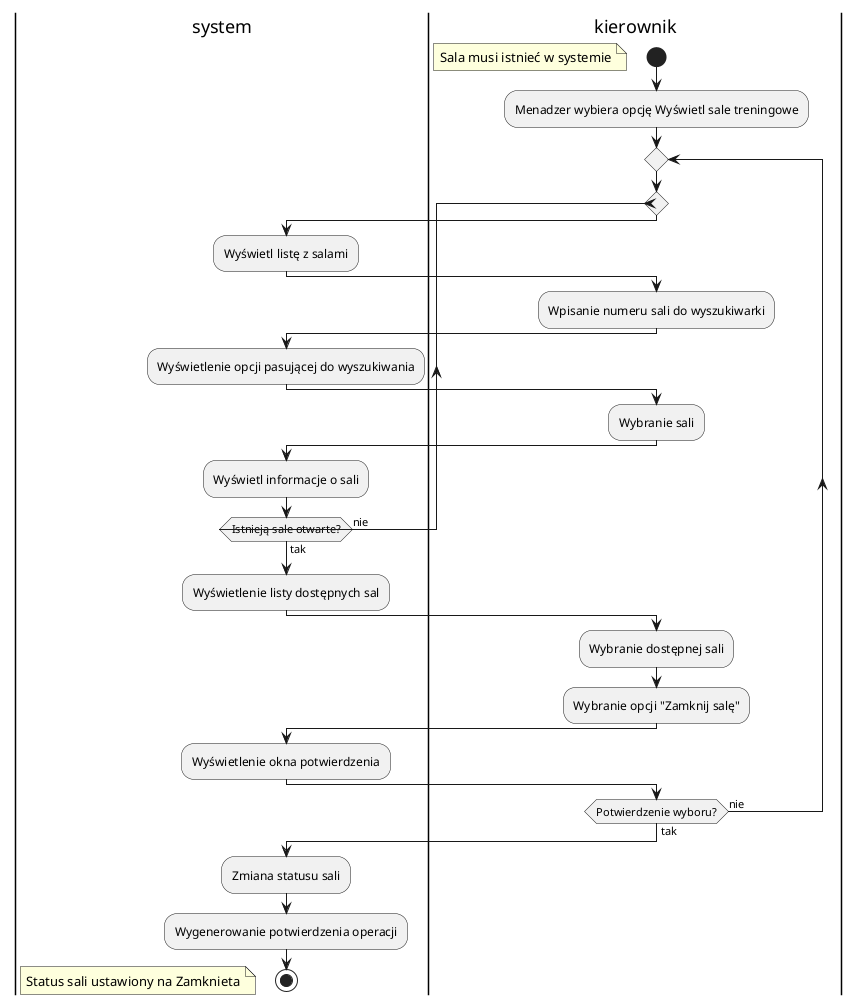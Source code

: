 @startuml
|s|system
|k|kierownik

start 
floating note left: Sala musi istnieć w systemie
:Menadzer wybiera opcję Wyświetl sale treningowe;
repeat
    repeat
        |s|
        :Wyświetl listę z salami;
        |k|
        :Wpisanie numeru sali do wyszukiwarki;
        |s|
        :Wyświetlenie opcji pasującej do wyszukiwania;
        |k|
        :Wybranie sali;
        |s|
        :Wyświetl informacje o sali;
    repeat while (Istnieją sale otwarte?) is (nie) not (tak)
    :Wyświetlenie listy dostępnych sal;
    |k|
    :Wybranie dostępnej sali;
    :Wybranie opcji "Zamknij salę";
    |s|
    :Wyświetlenie okna potwierdzenia;
    |k|
repeat while (Potwierdzenie wyboru?) is (nie) not (tak)
    |s|
    :Zmiana statusu sali;
    :Wygenerowanie potwierdzenia operacji;
stop
floating note left: Status sali ustawiony na Zamknieta

@enduml

